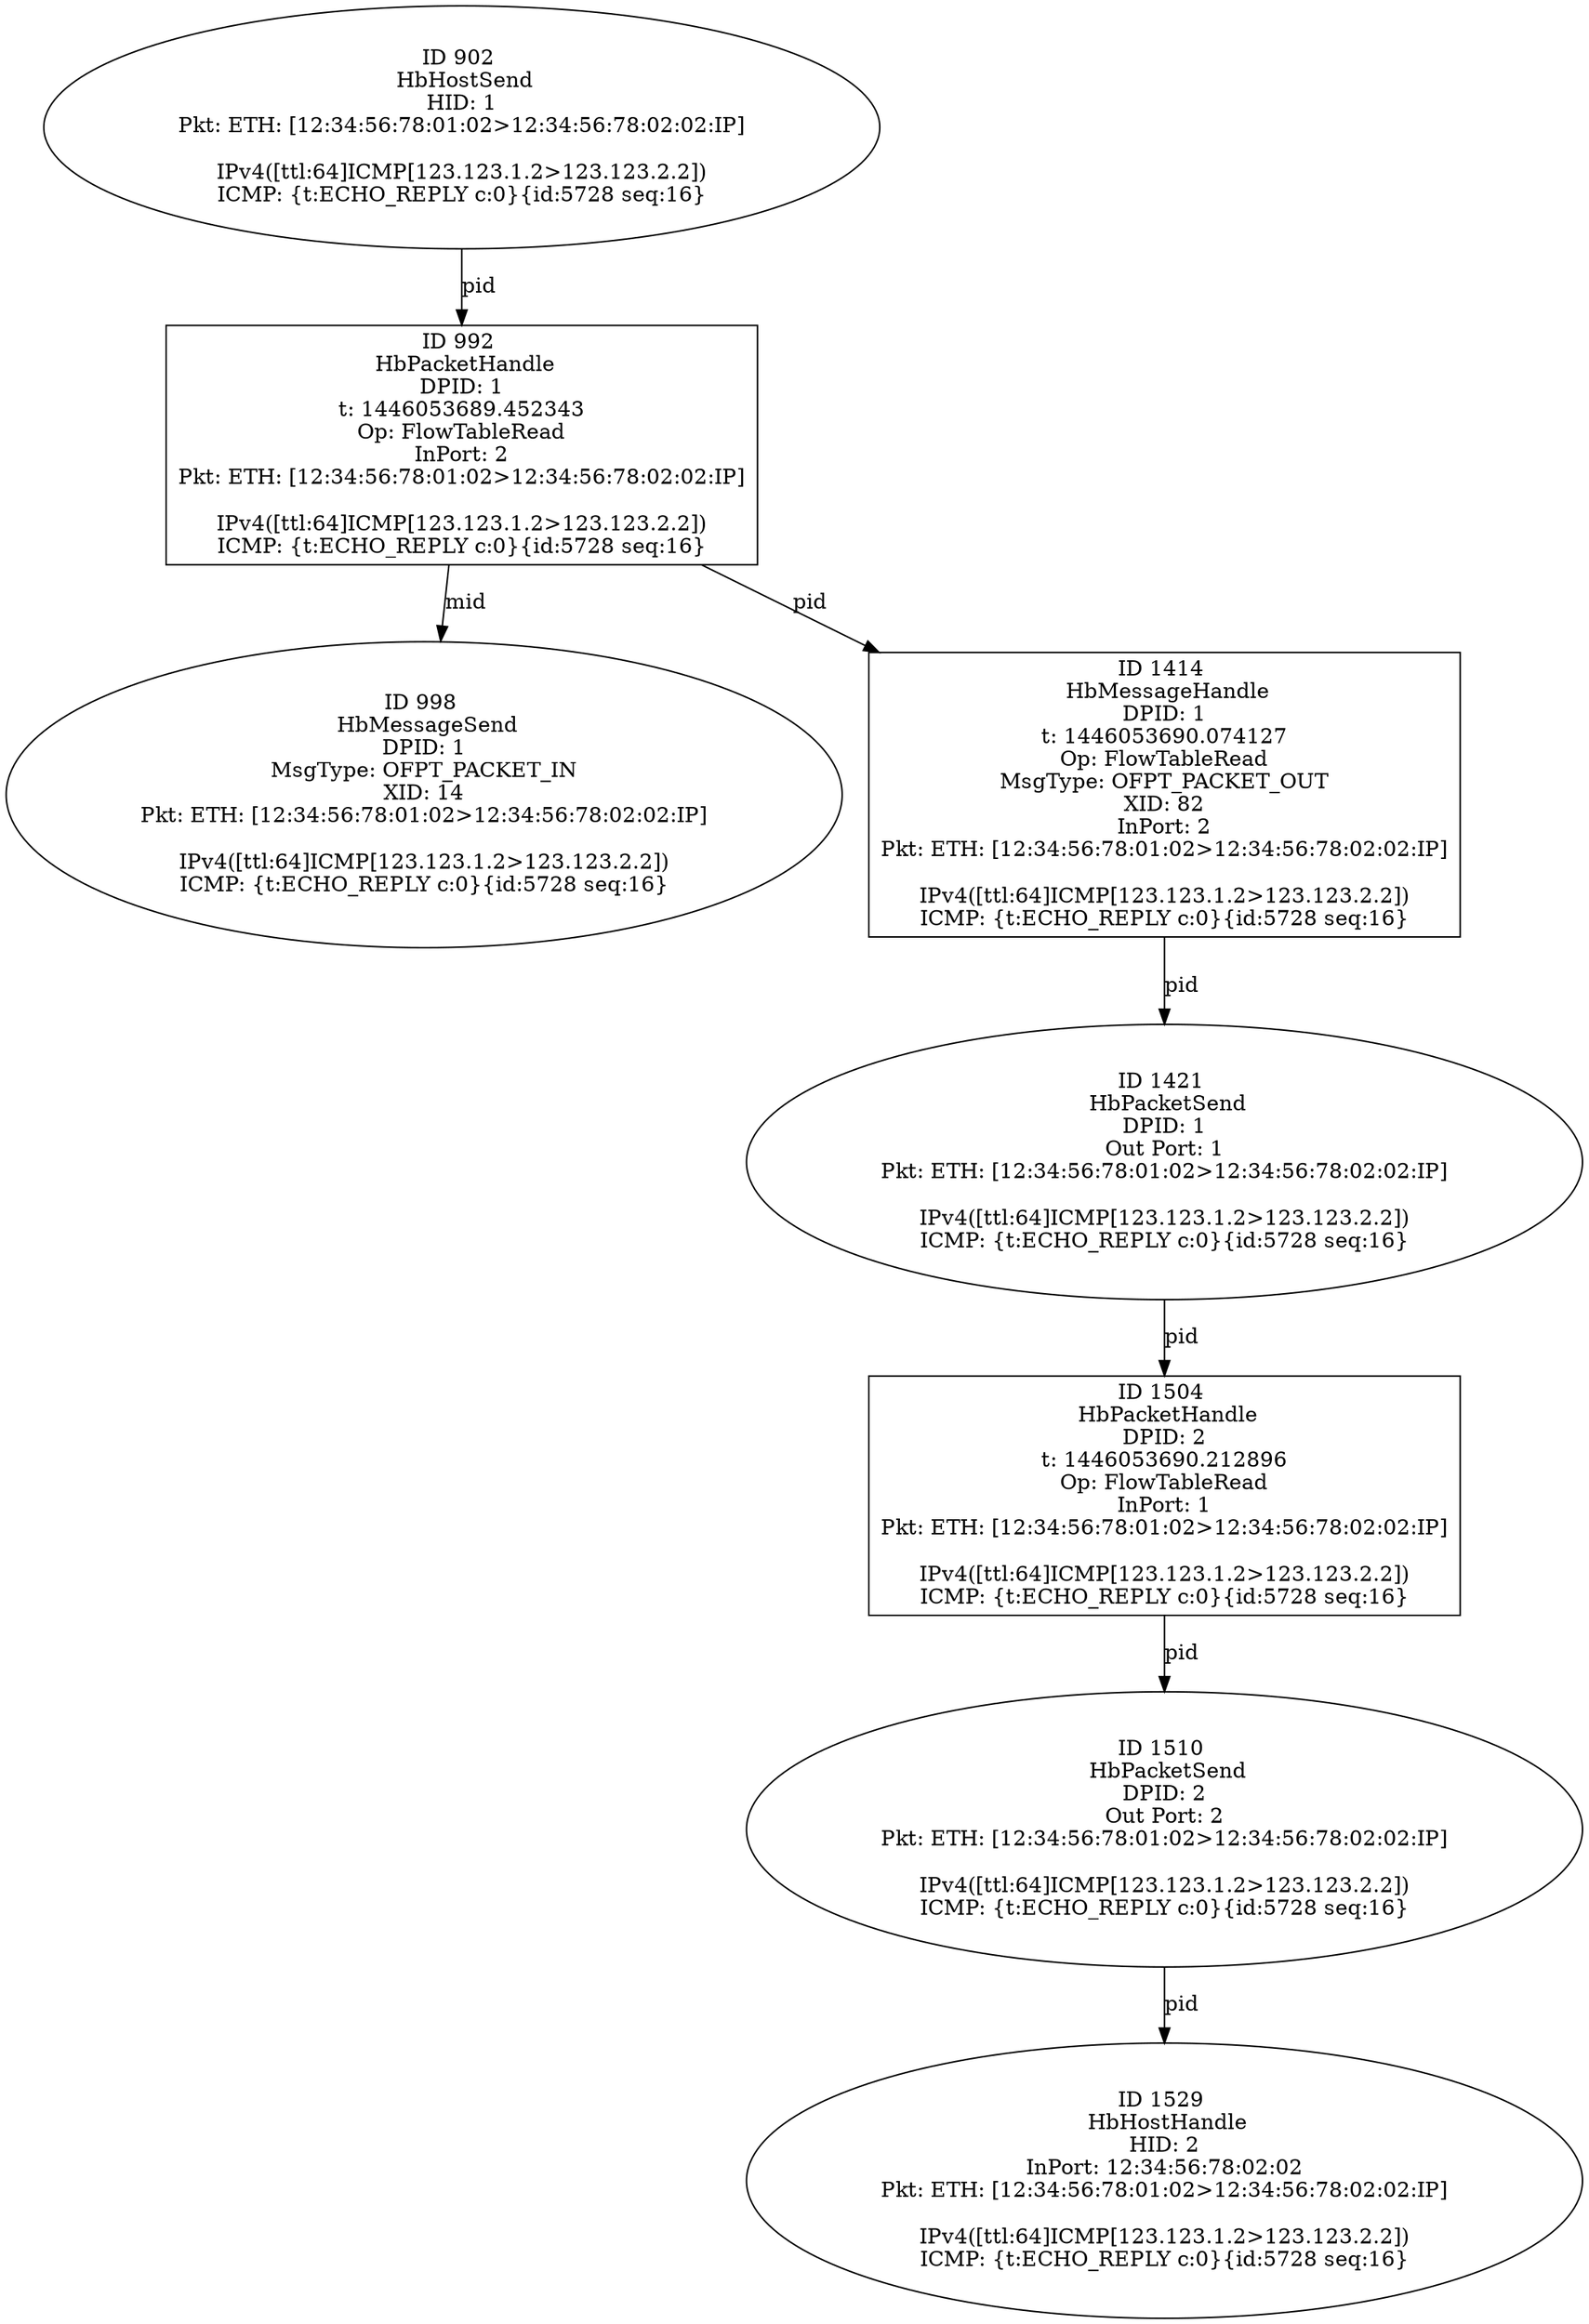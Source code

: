 strict digraph G {
992 [shape=box, event=<hb_events.HbPacketHandle object at 0x103bbbe10>, label="ID 992 
 HbPacketHandle
DPID: 1
t: 1446053689.452343
Op: FlowTableRead
InPort: 2
Pkt: ETH: [12:34:56:78:01:02>12:34:56:78:02:02:IP]

IPv4([ttl:64]ICMP[123.123.1.2>123.123.2.2])
ICMP: {t:ECHO_REPLY c:0}{id:5728 seq:16}"];
1504 [shape=box, event=<hb_events.HbPacketHandle object at 0x103d7f210>, label="ID 1504 
 HbPacketHandle
DPID: 2
t: 1446053690.212896
Op: FlowTableRead
InPort: 1
Pkt: ETH: [12:34:56:78:01:02>12:34:56:78:02:02:IP]

IPv4([ttl:64]ICMP[123.123.1.2>123.123.2.2])
ICMP: {t:ECHO_REPLY c:0}{id:5728 seq:16}"];
1510 [shape=oval, event=<hb_events.HbPacketSend object at 0x103d05a90>, label="ID 1510 
 HbPacketSend
DPID: 2
Out Port: 2
Pkt: ETH: [12:34:56:78:01:02>12:34:56:78:02:02:IP]

IPv4([ttl:64]ICMP[123.123.1.2>123.123.2.2])
ICMP: {t:ECHO_REPLY c:0}{id:5728 seq:16}"];
902 [shape=oval, event=<hb_events.HbHostSend object at 0x103b4f750>, label="ID 902 
 HbHostSend
HID: 1
Pkt: ETH: [12:34:56:78:01:02>12:34:56:78:02:02:IP]

IPv4([ttl:64]ICMP[123.123.1.2>123.123.2.2])
ICMP: {t:ECHO_REPLY c:0}{id:5728 seq:16}"];
1421 [shape=oval, event=<hb_events.HbPacketSend object at 0x103d64a90>, label="ID 1421 
 HbPacketSend
DPID: 1
Out Port: 1
Pkt: ETH: [12:34:56:78:01:02>12:34:56:78:02:02:IP]

IPv4([ttl:64]ICMP[123.123.1.2>123.123.2.2])
ICMP: {t:ECHO_REPLY c:0}{id:5728 seq:16}"];
1529 [shape=oval, event=<hb_events.HbHostHandle object at 0x103d198d0>, label="ID 1529 
 HbHostHandle
HID: 2
InPort: 12:34:56:78:02:02
Pkt: ETH: [12:34:56:78:01:02>12:34:56:78:02:02:IP]

IPv4([ttl:64]ICMP[123.123.1.2>123.123.2.2])
ICMP: {t:ECHO_REPLY c:0}{id:5728 seq:16}"];
998 [shape=oval, event=<hb_events.HbMessageSend object at 0x103bc1ed0>, label="ID 998 
 HbMessageSend
DPID: 1
MsgType: OFPT_PACKET_IN
XID: 14
Pkt: ETH: [12:34:56:78:01:02>12:34:56:78:02:02:IP]

IPv4([ttl:64]ICMP[123.123.1.2>123.123.2.2])
ICMP: {t:ECHO_REPLY c:0}{id:5728 seq:16}"];
1414 [shape=box, event=<hb_events.HbMessageHandle object at 0x103d5c310>, label="ID 1414 
 HbMessageHandle
DPID: 1
t: 1446053690.074127
Op: FlowTableRead
MsgType: OFPT_PACKET_OUT
XID: 82
InPort: 2
Pkt: ETH: [12:34:56:78:01:02>12:34:56:78:02:02:IP]

IPv4([ttl:64]ICMP[123.123.1.2>123.123.2.2])
ICMP: {t:ECHO_REPLY c:0}{id:5728 seq:16}"];
992 -> 1414  [rel=pid, label=pid];
992 -> 998  [rel=mid, label=mid];
1504 -> 1510  [rel=pid, label=pid];
1510 -> 1529  [rel=pid, label=pid];
902 -> 992  [rel=pid, label=pid];
1421 -> 1504  [rel=pid, label=pid];
1414 -> 1421  [rel=pid, label=pid];
}
